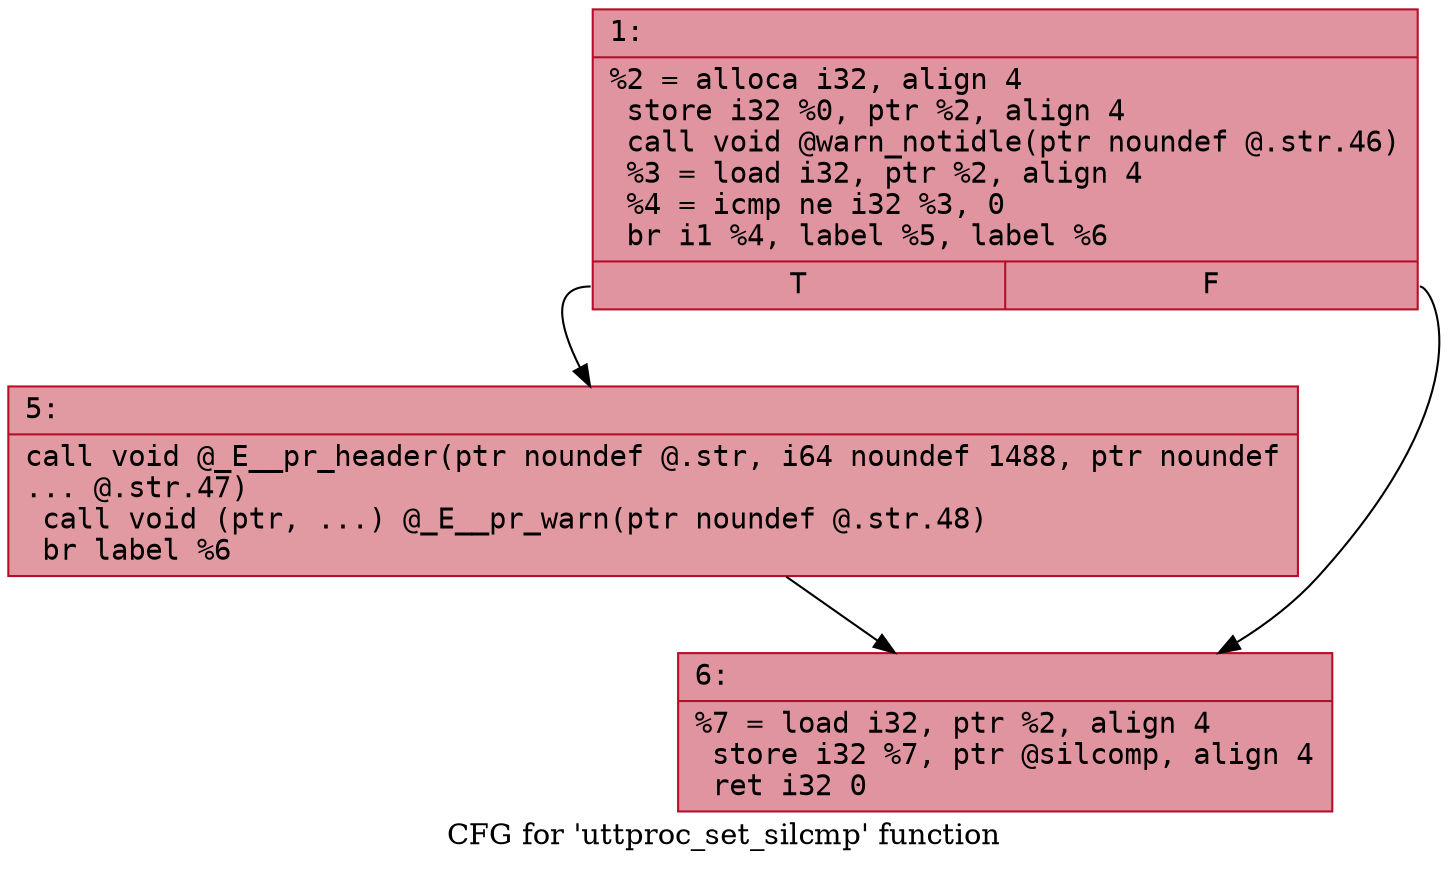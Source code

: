 digraph "CFG for 'uttproc_set_silcmp' function" {
	label="CFG for 'uttproc_set_silcmp' function";

	Node0x6000008a1a90 [shape=record,color="#b70d28ff", style=filled, fillcolor="#b70d2870" fontname="Courier",label="{1:\l|  %2 = alloca i32, align 4\l  store i32 %0, ptr %2, align 4\l  call void @warn_notidle(ptr noundef @.str.46)\l  %3 = load i32, ptr %2, align 4\l  %4 = icmp ne i32 %3, 0\l  br i1 %4, label %5, label %6\l|{<s0>T|<s1>F}}"];
	Node0x6000008a1a90:s0 -> Node0x6000008a1ae0[tooltip="1 -> 5\nProbability 62.50%" ];
	Node0x6000008a1a90:s1 -> Node0x6000008a1b30[tooltip="1 -> 6\nProbability 37.50%" ];
	Node0x6000008a1ae0 [shape=record,color="#b70d28ff", style=filled, fillcolor="#bb1b2c70" fontname="Courier",label="{5:\l|  call void @_E__pr_header(ptr noundef @.str, i64 noundef 1488, ptr noundef\l... @.str.47)\l  call void (ptr, ...) @_E__pr_warn(ptr noundef @.str.48)\l  br label %6\l}"];
	Node0x6000008a1ae0 -> Node0x6000008a1b30[tooltip="5 -> 6\nProbability 100.00%" ];
	Node0x6000008a1b30 [shape=record,color="#b70d28ff", style=filled, fillcolor="#b70d2870" fontname="Courier",label="{6:\l|  %7 = load i32, ptr %2, align 4\l  store i32 %7, ptr @silcomp, align 4\l  ret i32 0\l}"];
}

